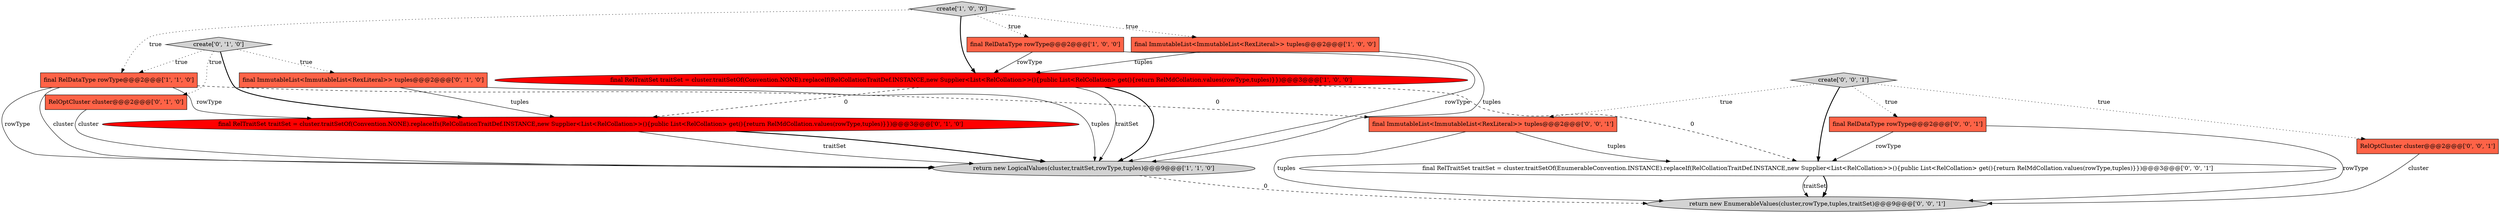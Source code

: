 digraph {
13 [style = filled, label = "return new EnumerableValues(cluster,rowType,tuples,traitSet)@@@9@@@['0', '0', '1']", fillcolor = lightgray, shape = ellipse image = "AAA0AAABBB3BBB"];
15 [style = filled, label = "final ImmutableList<ImmutableList<RexLiteral>> tuples@@@2@@@['0', '0', '1']", fillcolor = tomato, shape = box image = "AAA0AAABBB3BBB"];
9 [style = filled, label = "final RelTraitSet traitSet = cluster.traitSetOf(Convention.NONE).replaceIfs(RelCollationTraitDef.INSTANCE,new Supplier<List<RelCollation>>(){public List<RelCollation> get(){return RelMdCollation.values(rowType,tuples)}})@@@3@@@['0', '1', '0']", fillcolor = red, shape = ellipse image = "AAA1AAABBB2BBB"];
5 [style = filled, label = "final RelDataType rowType@@@2@@@['1', '1', '0']", fillcolor = tomato, shape = box image = "AAA0AAABBB1BBB"];
4 [style = filled, label = "return new LogicalValues(cluster,traitSet,rowType,tuples)@@@9@@@['1', '1', '0']", fillcolor = lightgray, shape = ellipse image = "AAA0AAABBB1BBB"];
2 [style = filled, label = "final ImmutableList<ImmutableList<RexLiteral>> tuples@@@2@@@['1', '0', '0']", fillcolor = tomato, shape = box image = "AAA0AAABBB1BBB"];
3 [style = filled, label = "create['1', '0', '0']", fillcolor = lightgray, shape = diamond image = "AAA0AAABBB1BBB"];
10 [style = filled, label = "final RelTraitSet traitSet = cluster.traitSetOf(EnumerableConvention.INSTANCE).replaceIf(RelCollationTraitDef.INSTANCE,new Supplier<List<RelCollation>>(){public List<RelCollation> get(){return RelMdCollation.values(rowType,tuples)}})@@@3@@@['0', '0', '1']", fillcolor = white, shape = ellipse image = "AAA0AAABBB3BBB"];
12 [style = filled, label = "create['0', '0', '1']", fillcolor = lightgray, shape = diamond image = "AAA0AAABBB3BBB"];
11 [style = filled, label = "RelOptCluster cluster@@@2@@@['0', '0', '1']", fillcolor = tomato, shape = box image = "AAA0AAABBB3BBB"];
8 [style = filled, label = "create['0', '1', '0']", fillcolor = lightgray, shape = diamond image = "AAA0AAABBB2BBB"];
7 [style = filled, label = "final ImmutableList<ImmutableList<RexLiteral>> tuples@@@2@@@['0', '1', '0']", fillcolor = tomato, shape = box image = "AAA0AAABBB2BBB"];
6 [style = filled, label = "RelOptCluster cluster@@@2@@@['0', '1', '0']", fillcolor = tomato, shape = box image = "AAA0AAABBB2BBB"];
1 [style = filled, label = "final RelTraitSet traitSet = cluster.traitSetOf(Convention.NONE).replaceIf(RelCollationTraitDef.INSTANCE,new Supplier<List<RelCollation>>(){public List<RelCollation> get(){return RelMdCollation.values(rowType,tuples)}})@@@3@@@['1', '0', '0']", fillcolor = red, shape = ellipse image = "AAA1AAABBB1BBB"];
0 [style = filled, label = "final RelDataType rowType@@@2@@@['1', '0', '0']", fillcolor = tomato, shape = box image = "AAA0AAABBB1BBB"];
14 [style = filled, label = "final RelDataType rowType@@@2@@@['0', '0', '1']", fillcolor = tomato, shape = box image = "AAA0AAABBB3BBB"];
1->4 [style = bold, label=""];
15->10 [style = solid, label="tuples"];
14->13 [style = solid, label="rowType"];
3->1 [style = bold, label=""];
9->4 [style = solid, label="traitSet"];
9->4 [style = bold, label=""];
12->15 [style = dotted, label="true"];
8->7 [style = dotted, label="true"];
2->4 [style = solid, label="tuples"];
1->9 [style = dashed, label="0"];
11->13 [style = solid, label="cluster"];
0->4 [style = solid, label="rowType"];
1->10 [style = dashed, label="0"];
5->4 [style = solid, label="rowType"];
10->13 [style = solid, label="traitSet"];
15->13 [style = solid, label="tuples"];
14->10 [style = solid, label="rowType"];
12->11 [style = dotted, label="true"];
7->4 [style = solid, label="tuples"];
12->14 [style = dotted, label="true"];
5->9 [style = solid, label="rowType"];
0->1 [style = solid, label="rowType"];
12->10 [style = bold, label=""];
3->5 [style = dotted, label="true"];
8->6 [style = dotted, label="true"];
10->13 [style = bold, label=""];
8->5 [style = dotted, label="true"];
7->9 [style = solid, label="tuples"];
8->9 [style = bold, label=""];
3->0 [style = dotted, label="true"];
6->4 [style = solid, label="cluster"];
1->4 [style = solid, label="traitSet"];
4->13 [style = dashed, label="0"];
5->4 [style = solid, label="cluster"];
5->15 [style = dashed, label="0"];
3->2 [style = dotted, label="true"];
2->1 [style = solid, label="tuples"];
}
